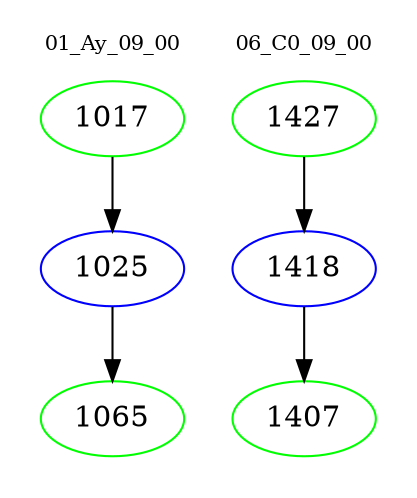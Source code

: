 digraph{
subgraph cluster_0 {
color = white
label = "01_Ay_09_00";
fontsize=10;
T0_1017 [label="1017", color="green"]
T0_1017 -> T0_1025 [color="black"]
T0_1025 [label="1025", color="blue"]
T0_1025 -> T0_1065 [color="black"]
T0_1065 [label="1065", color="green"]
}
subgraph cluster_1 {
color = white
label = "06_C0_09_00";
fontsize=10;
T1_1427 [label="1427", color="green"]
T1_1427 -> T1_1418 [color="black"]
T1_1418 [label="1418", color="blue"]
T1_1418 -> T1_1407 [color="black"]
T1_1407 [label="1407", color="green"]
}
}
